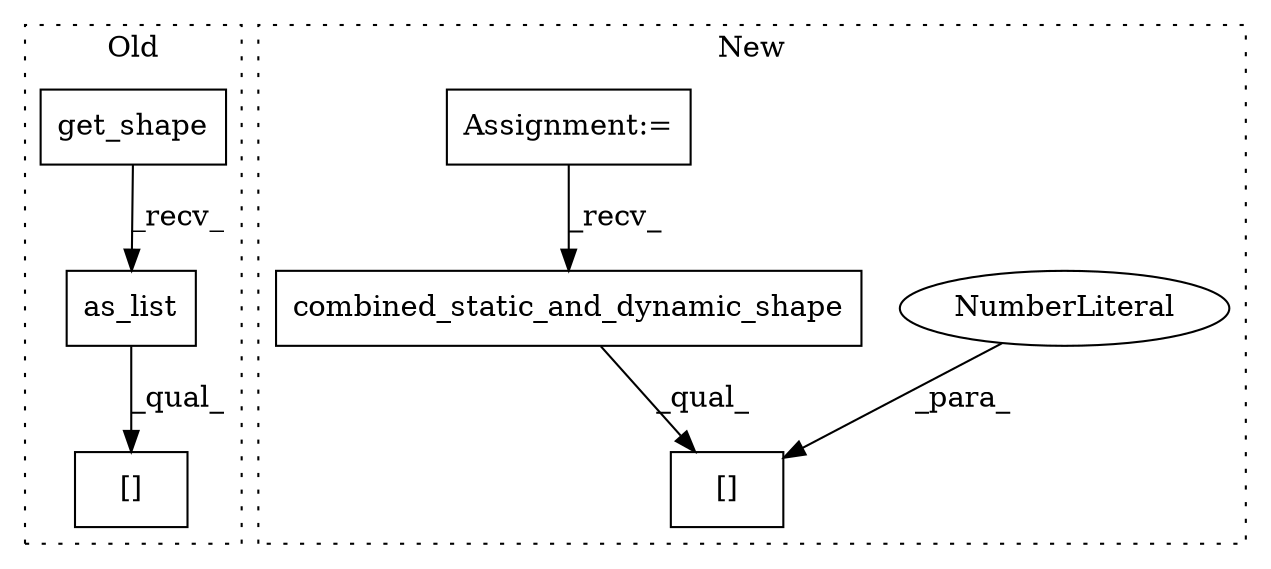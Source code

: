 digraph G {
subgraph cluster0 {
1 [label="get_shape" a="32" s="1306" l="11" shape="box"];
4 [label="[]" a="2" s="1291,1329" l="37,1" shape="box"];
6 [label="as_list" a="32" s="1318" l="9" shape="box"];
label = "Old";
style="dotted";
}
subgraph cluster1 {
2 [label="combined_static_and_dynamic_shape" a="32" s="1332,1380" l="34,1" shape="box"];
3 [label="[]" a="2" s="1442,1466" l="23,1" shape="box"];
5 [label="NumberLiteral" a="34" s="1465" l="1" shape="ellipse"];
7 [label="Assignment:=" a="7" s="1280" l="11" shape="box"];
label = "New";
style="dotted";
}
1 -> 6 [label="_recv_"];
2 -> 3 [label="_qual_"];
5 -> 3 [label="_para_"];
6 -> 4 [label="_qual_"];
7 -> 2 [label="_recv_"];
}